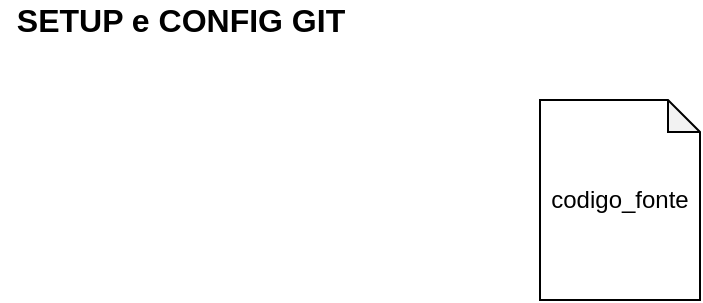 <mxfile version="14.6.13" type="device"><diagram id="Pt002lCxRt-gQbJ9hm9U" name="Página-1"><mxGraphModel dx="868" dy="510" grid="1" gridSize="10" guides="1" tooltips="1" connect="1" arrows="1" fold="1" page="1" pageScale="1" pageWidth="827" pageHeight="1169" math="0" shadow="0"><root><mxCell id="0"/><mxCell id="1" parent="0"/><mxCell id="Y6zYfq9KCjLFsa38zHya-1" value="codigo_fonte" style="shape=note;whiteSpace=wrap;html=1;backgroundOutline=1;darkOpacity=0.05;size=16;" vertex="1" parent="1"><mxGeometry x="370" y="210" width="80" height="100" as="geometry"/></mxCell><mxCell id="Y6zYfq9KCjLFsa38zHya-2" value="&lt;b&gt;&lt;font style=&quot;font-size: 16px&quot;&gt;SETUP e CONFIG GIT&lt;/font&gt;&lt;/b&gt;" style="text;html=1;align=center;verticalAlign=middle;resizable=0;points=[];autosize=1;strokeColor=none;" vertex="1" parent="1"><mxGeometry x="100" y="160" width="180" height="20" as="geometry"/></mxCell></root></mxGraphModel></diagram></mxfile>